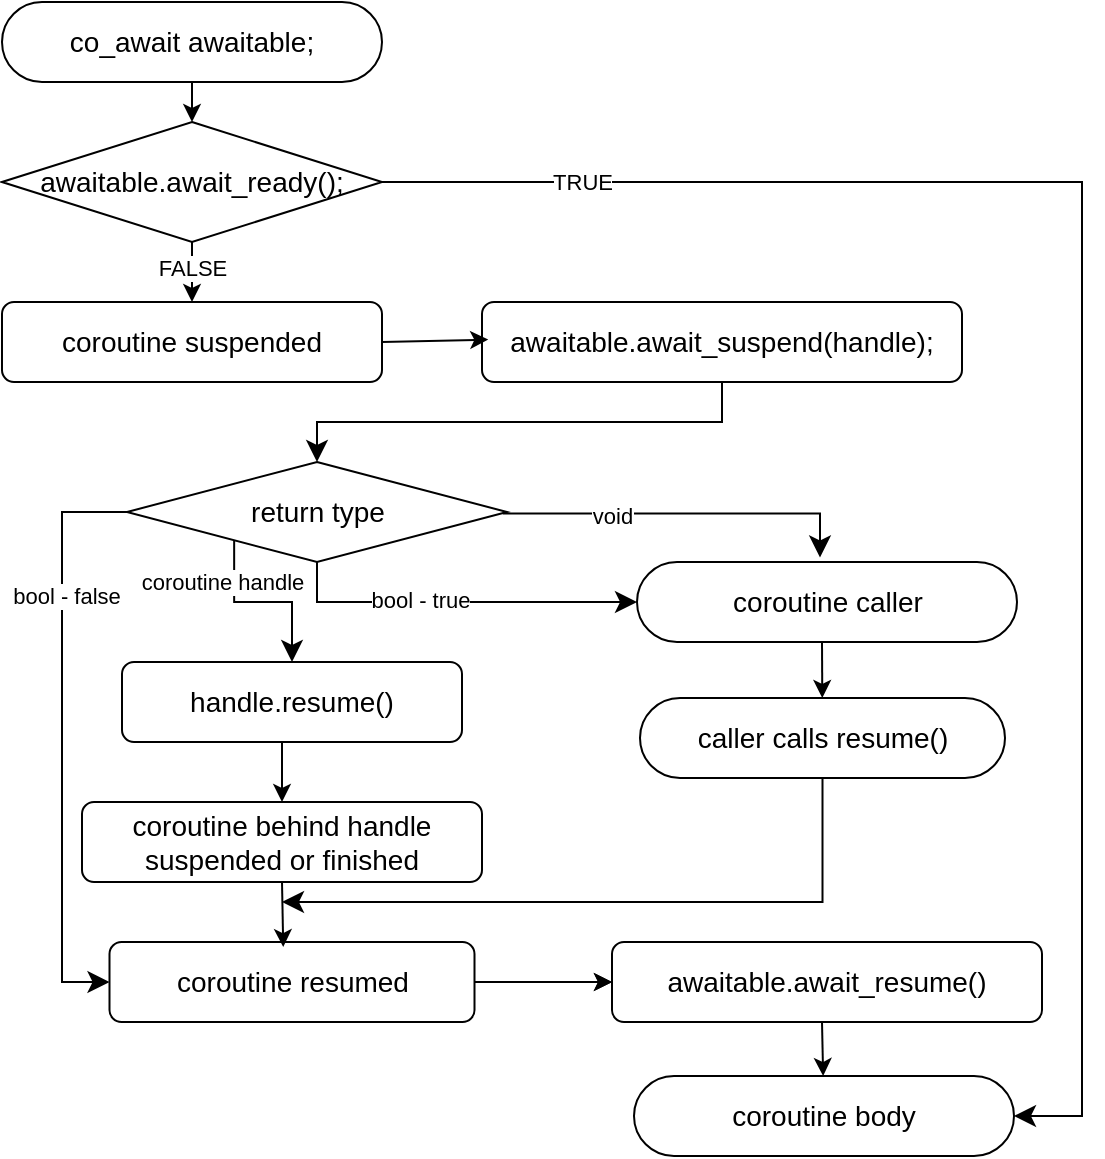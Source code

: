 <mxfile version="24.7.8">
  <diagram name="Page-1" id="2tC8VmPLjtLr1J6G5vQs">
    <mxGraphModel dx="850" dy="756" grid="1" gridSize="10" guides="1" tooltips="1" connect="1" arrows="1" fold="1" page="1" pageScale="1" pageWidth="850" pageHeight="1100" math="0" shadow="0">
      <root>
        <mxCell id="0" />
        <mxCell id="1" parent="0" />
        <mxCell id="pvtO3db3lYFqt5PCmuNX-4" value="co_await awaitable;" style="rounded=1;whiteSpace=wrap;html=1;arcSize=50;fontSize=14;" vertex="1" parent="1">
          <mxGeometry x="80" y="170" width="190" height="40" as="geometry" />
        </mxCell>
        <mxCell id="pvtO3db3lYFqt5PCmuNX-39" value="awaitable.await_ready();" style="rhombus;whiteSpace=wrap;html=1;fontSize=14;" vertex="1" parent="1">
          <mxGeometry x="80" y="230" width="190" height="60" as="geometry" />
        </mxCell>
        <mxCell id="pvtO3db3lYFqt5PCmuNX-40" value="coroutine suspended" style="rounded=1;whiteSpace=wrap;html=1;fontSize=14;" vertex="1" parent="1">
          <mxGeometry x="80" y="320" width="190" height="40" as="geometry" />
        </mxCell>
        <mxCell id="pvtO3db3lYFqt5PCmuNX-41" value="awaitable.await_suspend(handle);" style="rounded=1;whiteSpace=wrap;html=1;fontSize=14;" vertex="1" parent="1">
          <mxGeometry x="320" y="320" width="240" height="40" as="geometry" />
        </mxCell>
        <mxCell id="pvtO3db3lYFqt5PCmuNX-42" value="return type" style="rhombus;whiteSpace=wrap;html=1;fontSize=14;" vertex="1" parent="1">
          <mxGeometry x="142.5" y="400" width="190" height="50" as="geometry" />
        </mxCell>
        <mxCell id="pvtO3db3lYFqt5PCmuNX-43" value="handle.resume()" style="rounded=1;whiteSpace=wrap;html=1;fontSize=14;" vertex="1" parent="1">
          <mxGeometry x="140" y="500" width="170" height="40" as="geometry" />
        </mxCell>
        <mxCell id="pvtO3db3lYFqt5PCmuNX-44" value="coroutine behind handle suspended or finished" style="rounded=1;whiteSpace=wrap;html=1;fontSize=14;" vertex="1" parent="1">
          <mxGeometry x="120" y="570" width="200" height="40" as="geometry" />
        </mxCell>
        <mxCell id="pvtO3db3lYFqt5PCmuNX-45" value="coroutine resumed" style="rounded=1;whiteSpace=wrap;html=1;fontSize=14;" vertex="1" parent="1">
          <mxGeometry x="133.75" y="640" width="182.5" height="40" as="geometry" />
        </mxCell>
        <mxCell id="pvtO3db3lYFqt5PCmuNX-46" value="awaitable.await_resume()" style="rounded=1;whiteSpace=wrap;html=1;fontSize=14;" vertex="1" parent="1">
          <mxGeometry x="385" y="640" width="215" height="40" as="geometry" />
        </mxCell>
        <mxCell id="pvtO3db3lYFqt5PCmuNX-47" value="coroutine caller" style="rounded=1;whiteSpace=wrap;html=1;arcSize=50;fontSize=14;" vertex="1" parent="1">
          <mxGeometry x="397.5" y="450" width="190" height="40" as="geometry" />
        </mxCell>
        <mxCell id="pvtO3db3lYFqt5PCmuNX-48" value="caller calls resume()" style="rounded=1;whiteSpace=wrap;html=1;arcSize=50;fontSize=14;" vertex="1" parent="1">
          <mxGeometry x="399" y="518" width="182.5" height="40" as="geometry" />
        </mxCell>
        <mxCell id="pvtO3db3lYFqt5PCmuNX-49" value="coroutine body" style="rounded=1;whiteSpace=wrap;html=1;arcSize=50;fontSize=14;" vertex="1" parent="1">
          <mxGeometry x="396" y="707" width="190" height="40" as="geometry" />
        </mxCell>
        <mxCell id="pvtO3db3lYFqt5PCmuNX-51" value="" style="endArrow=classic;html=1;rounded=0;exitX=0.5;exitY=1;exitDx=0;exitDy=0;" edge="1" parent="1" source="pvtO3db3lYFqt5PCmuNX-4" target="pvtO3db3lYFqt5PCmuNX-39">
          <mxGeometry width="50" height="50" relative="1" as="geometry">
            <mxPoint x="180" y="210" as="sourcePoint" />
            <mxPoint x="230" y="160" as="targetPoint" />
          </mxGeometry>
        </mxCell>
        <mxCell id="pvtO3db3lYFqt5PCmuNX-52" value="" style="endArrow=classic;html=1;rounded=0;entryX=0.5;entryY=0;entryDx=0;entryDy=0;" edge="1" parent="1" target="pvtO3db3lYFqt5PCmuNX-40">
          <mxGeometry width="50" height="50" relative="1" as="geometry">
            <mxPoint x="175" y="290" as="sourcePoint" />
            <mxPoint x="225" y="240" as="targetPoint" />
          </mxGeometry>
        </mxCell>
        <mxCell id="pvtO3db3lYFqt5PCmuNX-53" value="FALSE" style="edgeLabel;html=1;align=center;verticalAlign=middle;resizable=0;points=[];" vertex="1" connectable="0" parent="pvtO3db3lYFqt5PCmuNX-52">
          <mxGeometry x="-0.147" relative="1" as="geometry">
            <mxPoint as="offset" />
          </mxGeometry>
        </mxCell>
        <mxCell id="pvtO3db3lYFqt5PCmuNX-55" value="" style="endArrow=classic;html=1;rounded=0;entryX=0.013;entryY=0.47;entryDx=0;entryDy=0;entryPerimeter=0;" edge="1" parent="1" target="pvtO3db3lYFqt5PCmuNX-41">
          <mxGeometry width="50" height="50" relative="1" as="geometry">
            <mxPoint x="270" y="340" as="sourcePoint" />
            <mxPoint x="320" y="290" as="targetPoint" />
          </mxGeometry>
        </mxCell>
        <mxCell id="pvtO3db3lYFqt5PCmuNX-56" value="" style="edgeStyle=elbowEdgeStyle;elbow=horizontal;endArrow=classic;html=1;curved=0;rounded=0;endSize=8;startSize=8;entryX=0.482;entryY=-0.057;entryDx=0;entryDy=0;entryPerimeter=0;exitX=0.989;exitY=0.514;exitDx=0;exitDy=0;exitPerimeter=0;" edge="1" parent="1" source="pvtO3db3lYFqt5PCmuNX-42" target="pvtO3db3lYFqt5PCmuNX-47">
          <mxGeometry width="50" height="50" relative="1" as="geometry">
            <mxPoint x="332.5" y="400.0" as="sourcePoint" />
            <mxPoint x="495.92" y="426.3" as="targetPoint" />
            <Array as="points">
              <mxPoint x="489" y="427" />
            </Array>
          </mxGeometry>
        </mxCell>
        <mxCell id="pvtO3db3lYFqt5PCmuNX-73" value="void" style="edgeLabel;html=1;align=center;verticalAlign=middle;resizable=0;points=[];" vertex="1" connectable="0" parent="pvtO3db3lYFqt5PCmuNX-56">
          <mxGeometry x="-0.396" y="-1" relative="1" as="geometry">
            <mxPoint as="offset" />
          </mxGeometry>
        </mxCell>
        <mxCell id="pvtO3db3lYFqt5PCmuNX-60" value="" style="edgeStyle=elbowEdgeStyle;elbow=vertical;endArrow=classic;html=1;curved=0;rounded=0;endSize=8;startSize=8;exitX=0;exitY=0.5;exitDx=0;exitDy=0;entryX=0;entryY=0.5;entryDx=0;entryDy=0;" edge="1" parent="1" source="pvtO3db3lYFqt5PCmuNX-42" target="pvtO3db3lYFqt5PCmuNX-45">
          <mxGeometry width="50" height="50" relative="1" as="geometry">
            <mxPoint x="60" y="460" as="sourcePoint" />
            <mxPoint x="70" y="680" as="targetPoint" />
            <Array as="points">
              <mxPoint x="110" y="550" />
            </Array>
          </mxGeometry>
        </mxCell>
        <mxCell id="pvtO3db3lYFqt5PCmuNX-68" value="bool - false" style="edgeLabel;html=1;align=center;verticalAlign=middle;resizable=0;points=[];" vertex="1" connectable="0" parent="pvtO3db3lYFqt5PCmuNX-60">
          <mxGeometry x="-0.491" y="2" relative="1" as="geometry">
            <mxPoint as="offset" />
          </mxGeometry>
        </mxCell>
        <mxCell id="pvtO3db3lYFqt5PCmuNX-61" value="" style="edgeStyle=elbowEdgeStyle;elbow=vertical;endArrow=classic;html=1;curved=0;rounded=0;endSize=8;startSize=8;exitX=0.282;exitY=0.783;exitDx=0;exitDy=0;entryX=0.5;entryY=0;entryDx=0;entryDy=0;exitPerimeter=0;" edge="1" parent="1" source="pvtO3db3lYFqt5PCmuNX-42" target="pvtO3db3lYFqt5PCmuNX-43">
          <mxGeometry width="50" height="50" relative="1" as="geometry">
            <mxPoint x="153" y="440" as="sourcePoint" />
            <mxPoint x="138" y="690" as="targetPoint" />
            <Array as="points">
              <mxPoint x="190" y="470" />
            </Array>
          </mxGeometry>
        </mxCell>
        <mxCell id="pvtO3db3lYFqt5PCmuNX-69" value="coroutine handle" style="edgeLabel;html=1;align=center;verticalAlign=middle;resizable=0;points=[];" vertex="1" connectable="0" parent="pvtO3db3lYFqt5PCmuNX-61">
          <mxGeometry x="-0.707" y="-1" relative="1" as="geometry">
            <mxPoint x="-5" y="8" as="offset" />
          </mxGeometry>
        </mxCell>
        <mxCell id="pvtO3db3lYFqt5PCmuNX-62" value="" style="edgeStyle=elbowEdgeStyle;elbow=vertical;endArrow=classic;html=1;curved=0;rounded=0;endSize=8;startSize=8;exitX=0.5;exitY=1;exitDx=0;exitDy=0;entryX=0;entryY=0.5;entryDx=0;entryDy=0;" edge="1" parent="1" source="pvtO3db3lYFqt5PCmuNX-42" target="pvtO3db3lYFqt5PCmuNX-47">
          <mxGeometry width="50" height="50" relative="1" as="geometry">
            <mxPoint x="330" y="480" as="sourcePoint" />
            <mxPoint x="380" y="430" as="targetPoint" />
            <Array as="points">
              <mxPoint x="240" y="470" />
            </Array>
          </mxGeometry>
        </mxCell>
        <mxCell id="pvtO3db3lYFqt5PCmuNX-70" value="bool - true" style="edgeLabel;html=1;align=center;verticalAlign=middle;resizable=0;points=[];" vertex="1" connectable="0" parent="pvtO3db3lYFqt5PCmuNX-62">
          <mxGeometry x="-0.204" y="1" relative="1" as="geometry">
            <mxPoint as="offset" />
          </mxGeometry>
        </mxCell>
        <mxCell id="pvtO3db3lYFqt5PCmuNX-63" value="" style="endArrow=classic;html=1;rounded=0;" edge="1" parent="1" target="pvtO3db3lYFqt5PCmuNX-44">
          <mxGeometry width="50" height="50" relative="1" as="geometry">
            <mxPoint x="220" y="540" as="sourcePoint" />
            <mxPoint x="270" y="490" as="targetPoint" />
          </mxGeometry>
        </mxCell>
        <mxCell id="pvtO3db3lYFqt5PCmuNX-64" value="" style="endArrow=classic;html=1;rounded=0;entryX=0.476;entryY=0.064;entryDx=0;entryDy=0;entryPerimeter=0;exitX=0.5;exitY=1;exitDx=0;exitDy=0;" edge="1" parent="1" source="pvtO3db3lYFqt5PCmuNX-44" target="pvtO3db3lYFqt5PCmuNX-45">
          <mxGeometry width="50" height="50" relative="1" as="geometry">
            <mxPoint x="220" y="630" as="sourcePoint" />
            <mxPoint x="270" y="580" as="targetPoint" />
          </mxGeometry>
        </mxCell>
        <mxCell id="pvtO3db3lYFqt5PCmuNX-65" value="" style="endArrow=classic;html=1;rounded=0;entryX=0;entryY=0.5;entryDx=0;entryDy=0;" edge="1" parent="1" target="pvtO3db3lYFqt5PCmuNX-46">
          <mxGeometry width="50" height="50" relative="1" as="geometry">
            <mxPoint x="320" y="660" as="sourcePoint" />
            <mxPoint x="380" y="660" as="targetPoint" />
          </mxGeometry>
        </mxCell>
        <mxCell id="pvtO3db3lYFqt5PCmuNX-66" value="" style="endArrow=classic;html=1;rounded=0;entryX=0;entryY=0.5;entryDx=0;entryDy=0;exitX=1;exitY=0.5;exitDx=0;exitDy=0;" edge="1" parent="1" source="pvtO3db3lYFqt5PCmuNX-45" target="pvtO3db3lYFqt5PCmuNX-46">
          <mxGeometry width="50" height="50" relative="1" as="geometry">
            <mxPoint x="320" y="660" as="sourcePoint" />
            <mxPoint x="380" y="660" as="targetPoint" />
          </mxGeometry>
        </mxCell>
        <mxCell id="pvtO3db3lYFqt5PCmuNX-67" value="" style="endArrow=classic;html=1;rounded=0;" edge="1" parent="1" target="pvtO3db3lYFqt5PCmuNX-49">
          <mxGeometry width="50" height="50" relative="1" as="geometry">
            <mxPoint x="490" y="680" as="sourcePoint" />
            <mxPoint x="540" y="630" as="targetPoint" />
          </mxGeometry>
        </mxCell>
        <mxCell id="pvtO3db3lYFqt5PCmuNX-72" value="" style="endArrow=classic;html=1;rounded=0;" edge="1" parent="1" target="pvtO3db3lYFqt5PCmuNX-48">
          <mxGeometry width="50" height="50" relative="1" as="geometry">
            <mxPoint x="490" y="490" as="sourcePoint" />
            <mxPoint x="540" y="440" as="targetPoint" />
          </mxGeometry>
        </mxCell>
        <mxCell id="pvtO3db3lYFqt5PCmuNX-74" value="" style="edgeStyle=elbowEdgeStyle;elbow=vertical;endArrow=classic;html=1;curved=0;rounded=0;endSize=8;startSize=8;exitX=0.5;exitY=1;exitDx=0;exitDy=0;" edge="1" parent="1" source="pvtO3db3lYFqt5PCmuNX-48">
          <mxGeometry width="50" height="50" relative="1" as="geometry">
            <mxPoint x="490" y="620" as="sourcePoint" />
            <mxPoint x="220" y="620" as="targetPoint" />
            <Array as="points">
              <mxPoint x="360" y="620" />
            </Array>
          </mxGeometry>
        </mxCell>
        <mxCell id="pvtO3db3lYFqt5PCmuNX-76" value="" style="edgeStyle=elbowEdgeStyle;elbow=vertical;endArrow=classic;html=1;curved=0;rounded=0;endSize=8;startSize=8;exitX=0.5;exitY=1;exitDx=0;exitDy=0;entryX=0.5;entryY=0;entryDx=0;entryDy=0;" edge="1" parent="1" source="pvtO3db3lYFqt5PCmuNX-41" target="pvtO3db3lYFqt5PCmuNX-42">
          <mxGeometry width="50" height="50" relative="1" as="geometry">
            <mxPoint x="440" y="420" as="sourcePoint" />
            <mxPoint x="490" y="370" as="targetPoint" />
          </mxGeometry>
        </mxCell>
        <mxCell id="pvtO3db3lYFqt5PCmuNX-79" value="" style="edgeStyle=elbowEdgeStyle;elbow=vertical;endArrow=classic;html=1;curved=0;rounded=0;endSize=8;startSize=8;exitX=1;exitY=0.5;exitDx=0;exitDy=0;entryX=1;entryY=0.5;entryDx=0;entryDy=0;" edge="1" parent="1" source="pvtO3db3lYFqt5PCmuNX-39" target="pvtO3db3lYFqt5PCmuNX-49">
          <mxGeometry width="50" height="50" relative="1" as="geometry">
            <mxPoint x="153" y="435" as="sourcePoint" />
            <mxPoint x="144" y="670" as="targetPoint" />
            <Array as="points">
              <mxPoint x="620" y="530" />
            </Array>
          </mxGeometry>
        </mxCell>
        <mxCell id="pvtO3db3lYFqt5PCmuNX-80" value="TRUE" style="edgeLabel;html=1;align=center;verticalAlign=middle;resizable=0;points=[];" vertex="1" connectable="0" parent="pvtO3db3lYFqt5PCmuNX-79">
          <mxGeometry x="-0.491" y="2" relative="1" as="geometry">
            <mxPoint x="-117" y="2" as="offset" />
          </mxGeometry>
        </mxCell>
      </root>
    </mxGraphModel>
  </diagram>
</mxfile>
